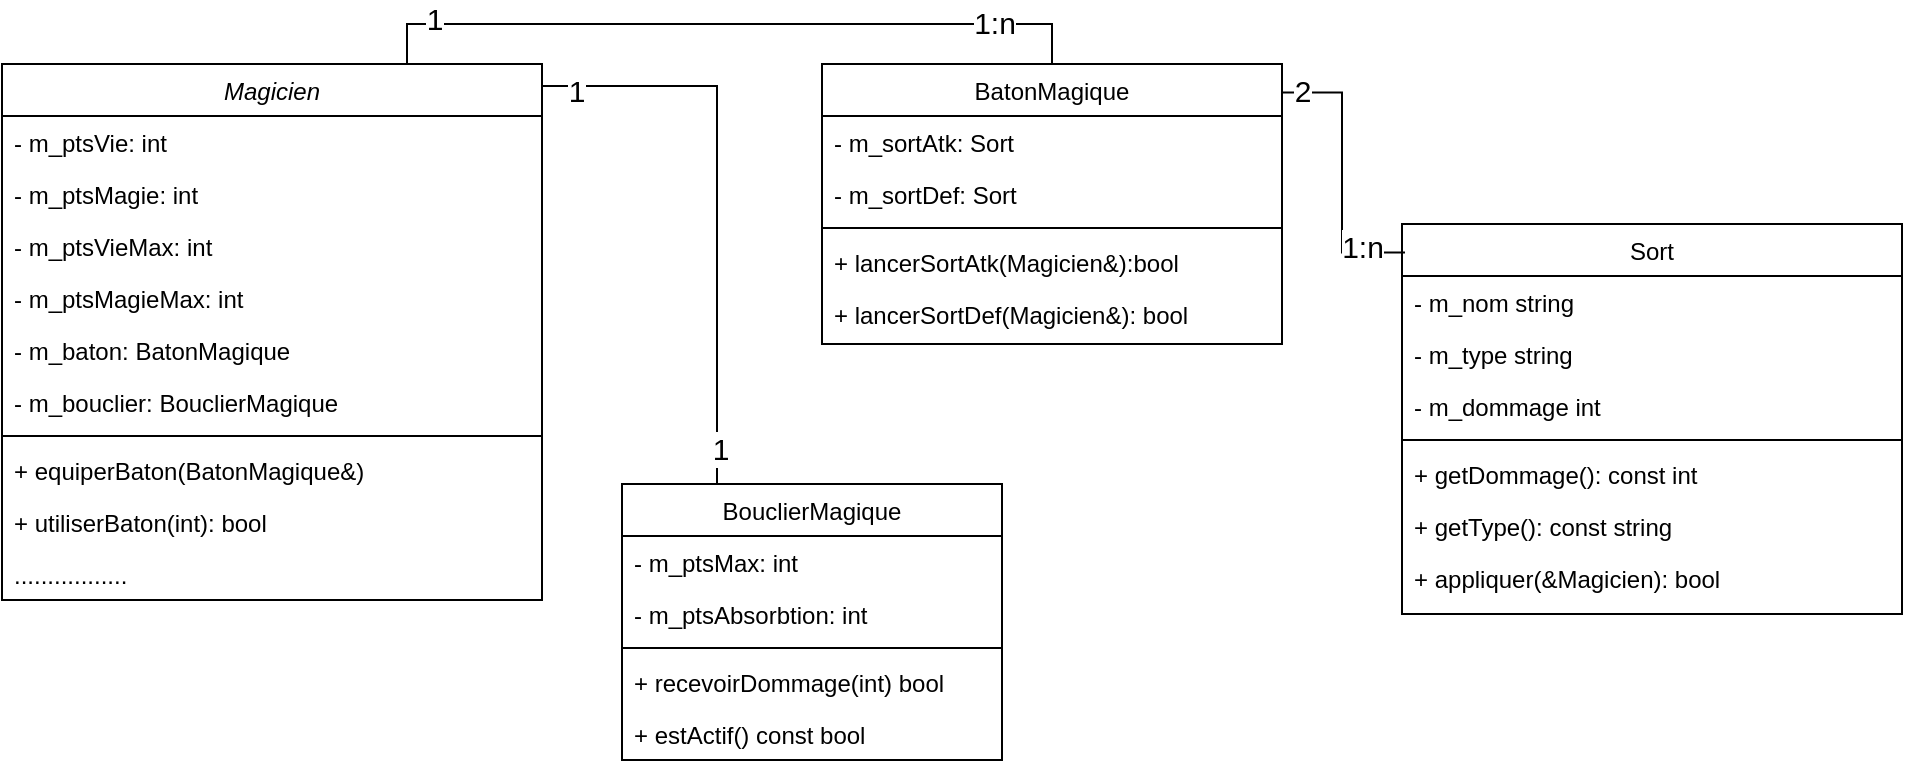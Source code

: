 <mxfile version="13.9.9" type="device"><diagram id="C5RBs43oDa-KdzZeNtuy" name="Page-1"><mxGraphModel dx="1797" dy="558" grid="1" gridSize="10" guides="1" tooltips="1" connect="1" arrows="1" fold="1" page="1" pageScale="1" pageWidth="827" pageHeight="1169" math="0" shadow="0"><root><mxCell id="WIyWlLk6GJQsqaUBKTNV-0"/><mxCell id="WIyWlLk6GJQsqaUBKTNV-1" parent="WIyWlLk6GJQsqaUBKTNV-0"/><mxCell id="Fu6EbNvvC4jVxVslYF91-18" style="edgeStyle=orthogonalEdgeStyle;rounded=0;orthogonalLoop=1;jettySize=auto;html=1;exitX=0.75;exitY=0;exitDx=0;exitDy=0;entryX=0.5;entryY=0;entryDx=0;entryDy=0;fontSize=15;endArrow=none;endFill=0;" parent="WIyWlLk6GJQsqaUBKTNV-1" source="zkfFHV4jXpPFQw0GAbJ--0" target="zkfFHV4jXpPFQw0GAbJ--13" edge="1"><mxGeometry relative="1" as="geometry"/></mxCell><mxCell id="Fu6EbNvvC4jVxVslYF91-19" value="1" style="edgeLabel;html=1;align=center;verticalAlign=middle;resizable=0;points=[];fontSize=15;" parent="Fu6EbNvvC4jVxVslYF91-18" vertex="1" connectable="0"><mxGeometry x="-0.821" y="3" relative="1" as="geometry"><mxPoint x="1" as="offset"/></mxGeometry></mxCell><mxCell id="Fu6EbNvvC4jVxVslYF91-20" value="1:n" style="edgeLabel;html=1;align=center;verticalAlign=middle;resizable=0;points=[];fontSize=15;" parent="Fu6EbNvvC4jVxVslYF91-18" vertex="1" connectable="0"><mxGeometry x="0.73" y="1" relative="1" as="geometry"><mxPoint as="offset"/></mxGeometry></mxCell><mxCell id="zkfFHV4jXpPFQw0GAbJ--0" value="Magicien" style="swimlane;fontStyle=2;align=center;verticalAlign=top;childLayout=stackLayout;horizontal=1;startSize=26;horizontalStack=0;resizeParent=1;resizeLast=0;collapsible=1;marginBottom=0;rounded=0;shadow=0;strokeWidth=1;" parent="WIyWlLk6GJQsqaUBKTNV-1" vertex="1"><mxGeometry x="-50" y="70" width="270" height="268" as="geometry"><mxRectangle x="230" y="140" width="160" height="26" as="alternateBounds"/></mxGeometry></mxCell><mxCell id="Fu6EbNvvC4jVxVslYF91-7" value="- m_ptsVie: int" style="text;align=left;verticalAlign=top;spacingLeft=4;spacingRight=4;overflow=hidden;rotatable=0;points=[[0,0.5],[1,0.5]];portConstraint=eastwest;" parent="zkfFHV4jXpPFQw0GAbJ--0" vertex="1"><mxGeometry y="26" width="270" height="26" as="geometry"/></mxCell><mxCell id="zkfFHV4jXpPFQw0GAbJ--2" value="- m_ptsMagie: int" style="text;align=left;verticalAlign=top;spacingLeft=4;spacingRight=4;overflow=hidden;rotatable=0;points=[[0,0.5],[1,0.5]];portConstraint=eastwest;rounded=0;shadow=0;html=0;" parent="zkfFHV4jXpPFQw0GAbJ--0" vertex="1"><mxGeometry y="52" width="270" height="26" as="geometry"/></mxCell><mxCell id="O_mzWY22UW8SiwUpmsmI-0" value="- m_ptsVieMax: int" style="text;align=left;verticalAlign=top;spacingLeft=4;spacingRight=4;overflow=hidden;rotatable=0;points=[[0,0.5],[1,0.5]];portConstraint=eastwest;rounded=0;shadow=0;html=0;" vertex="1" parent="zkfFHV4jXpPFQw0GAbJ--0"><mxGeometry y="78" width="270" height="26" as="geometry"/></mxCell><mxCell id="O_mzWY22UW8SiwUpmsmI-1" value="- m_ptsMagieMax: int" style="text;align=left;verticalAlign=top;spacingLeft=4;spacingRight=4;overflow=hidden;rotatable=0;points=[[0,0.5],[1,0.5]];portConstraint=eastwest;rounded=0;shadow=0;html=0;" vertex="1" parent="zkfFHV4jXpPFQw0GAbJ--0"><mxGeometry y="104" width="270" height="26" as="geometry"/></mxCell><mxCell id="Fu6EbNvvC4jVxVslYF91-3" value="- m_baton: BatonMagique" style="text;align=left;verticalAlign=top;spacingLeft=4;spacingRight=4;overflow=hidden;rotatable=0;points=[[0,0.5],[1,0.5]];portConstraint=eastwest;rounded=0;shadow=0;html=0;" parent="zkfFHV4jXpPFQw0GAbJ--0" vertex="1"><mxGeometry y="130" width="270" height="26" as="geometry"/></mxCell><mxCell id="zkfFHV4jXpPFQw0GAbJ--3" value="- m_bouclier: BouclierMagique" style="text;align=left;verticalAlign=top;spacingLeft=4;spacingRight=4;overflow=hidden;rotatable=0;points=[[0,0.5],[1,0.5]];portConstraint=eastwest;rounded=0;shadow=0;html=0;" parent="zkfFHV4jXpPFQw0GAbJ--0" vertex="1"><mxGeometry y="156" width="270" height="26" as="geometry"/></mxCell><mxCell id="zkfFHV4jXpPFQw0GAbJ--4" value="" style="line;html=1;strokeWidth=1;align=left;verticalAlign=middle;spacingTop=-1;spacingLeft=3;spacingRight=3;rotatable=0;labelPosition=right;points=[];portConstraint=eastwest;" parent="zkfFHV4jXpPFQw0GAbJ--0" vertex="1"><mxGeometry y="182" width="270" height="8" as="geometry"/></mxCell><mxCell id="zkfFHV4jXpPFQw0GAbJ--5" value="+ equiperBaton(BatonMagique&amp;)" style="text;align=left;verticalAlign=top;spacingLeft=4;spacingRight=4;overflow=hidden;rotatable=0;points=[[0,0.5],[1,0.5]];portConstraint=eastwest;" parent="zkfFHV4jXpPFQw0GAbJ--0" vertex="1"><mxGeometry y="190" width="270" height="26" as="geometry"/></mxCell><mxCell id="Fu6EbNvvC4jVxVslYF91-4" value="+ utiliserBaton(int): bool" style="text;align=left;verticalAlign=top;spacingLeft=4;spacingRight=4;overflow=hidden;rotatable=0;points=[[0,0.5],[1,0.5]];portConstraint=eastwest;" parent="zkfFHV4jXpPFQw0GAbJ--0" vertex="1"><mxGeometry y="216" width="270" height="26" as="geometry"/></mxCell><mxCell id="Fu6EbNvvC4jVxVslYF91-5" value="................." style="text;align=left;verticalAlign=top;spacingLeft=4;spacingRight=4;overflow=hidden;rotatable=0;points=[[0,0.5],[1,0.5]];portConstraint=eastwest;" parent="zkfFHV4jXpPFQw0GAbJ--0" vertex="1"><mxGeometry y="242" width="270" height="26" as="geometry"/></mxCell><mxCell id="Fu6EbNvvC4jVxVslYF91-17" style="edgeStyle=orthogonalEdgeStyle;rounded=0;orthogonalLoop=1;jettySize=auto;html=1;exitX=0.25;exitY=0;exitDx=0;exitDy=0;entryX=1;entryY=0.041;entryDx=0;entryDy=0;entryPerimeter=0;fontSize=15;endArrow=none;endFill=0;" parent="WIyWlLk6GJQsqaUBKTNV-1" source="zkfFHV4jXpPFQw0GAbJ--6" target="zkfFHV4jXpPFQw0GAbJ--0" edge="1"><mxGeometry relative="1" as="geometry"/></mxCell><mxCell id="Fu6EbNvvC4jVxVslYF91-21" value="1" style="edgeLabel;html=1;align=center;verticalAlign=middle;resizable=0;points=[];fontSize=15;" parent="Fu6EbNvvC4jVxVslYF91-17" vertex="1" connectable="0"><mxGeometry x="0.882" y="2" relative="1" as="geometry"><mxPoint as="offset"/></mxGeometry></mxCell><mxCell id="Fu6EbNvvC4jVxVslYF91-22" value="1" style="edgeLabel;html=1;align=center;verticalAlign=middle;resizable=0;points=[];fontSize=15;" parent="Fu6EbNvvC4jVxVslYF91-17" vertex="1" connectable="0"><mxGeometry x="-0.872" relative="1" as="geometry"><mxPoint x="1" as="offset"/></mxGeometry></mxCell><mxCell id="zkfFHV4jXpPFQw0GAbJ--6" value="BouclierMagique" style="swimlane;fontStyle=0;align=center;verticalAlign=top;childLayout=stackLayout;horizontal=1;startSize=26;horizontalStack=0;resizeParent=1;resizeLast=0;collapsible=1;marginBottom=0;rounded=0;shadow=0;strokeWidth=1;" parent="WIyWlLk6GJQsqaUBKTNV-1" vertex="1"><mxGeometry x="260" y="280" width="190" height="138" as="geometry"><mxRectangle x="130" y="380" width="160" height="26" as="alternateBounds"/></mxGeometry></mxCell><mxCell id="Fu6EbNvvC4jVxVslYF91-15" value="- m_ptsMax: int" style="text;align=left;verticalAlign=top;spacingLeft=4;spacingRight=4;overflow=hidden;rotatable=0;points=[[0,0.5],[1,0.5]];portConstraint=eastwest;" parent="zkfFHV4jXpPFQw0GAbJ--6" vertex="1"><mxGeometry y="26" width="190" height="26" as="geometry"/></mxCell><mxCell id="zkfFHV4jXpPFQw0GAbJ--7" value="- m_ptsAbsorbtion: int" style="text;align=left;verticalAlign=top;spacingLeft=4;spacingRight=4;overflow=hidden;rotatable=0;points=[[0,0.5],[1,0.5]];portConstraint=eastwest;" parent="zkfFHV4jXpPFQw0GAbJ--6" vertex="1"><mxGeometry y="52" width="190" height="26" as="geometry"/></mxCell><mxCell id="zkfFHV4jXpPFQw0GAbJ--9" value="" style="line;html=1;strokeWidth=1;align=left;verticalAlign=middle;spacingTop=-1;spacingLeft=3;spacingRight=3;rotatable=0;labelPosition=right;points=[];portConstraint=eastwest;" parent="zkfFHV4jXpPFQw0GAbJ--6" vertex="1"><mxGeometry y="78" width="190" height="8" as="geometry"/></mxCell><mxCell id="Fu6EbNvvC4jVxVslYF91-13" value="+ recevoirDommage(int) bool" style="text;align=left;verticalAlign=top;spacingLeft=4;spacingRight=4;overflow=hidden;rotatable=0;points=[[0,0.5],[1,0.5]];portConstraint=eastwest;" parent="zkfFHV4jXpPFQw0GAbJ--6" vertex="1"><mxGeometry y="86" width="190" height="26" as="geometry"/></mxCell><mxCell id="Fu6EbNvvC4jVxVslYF91-14" value="+ estActif() const bool" style="text;align=left;verticalAlign=top;spacingLeft=4;spacingRight=4;overflow=hidden;rotatable=0;points=[[0,0.5],[1,0.5]];portConstraint=eastwest;" parent="zkfFHV4jXpPFQw0GAbJ--6" vertex="1"><mxGeometry y="112" width="190" height="26" as="geometry"/></mxCell><mxCell id="zkfFHV4jXpPFQw0GAbJ--13" value="BatonMagique" style="swimlane;fontStyle=0;align=center;verticalAlign=top;childLayout=stackLayout;horizontal=1;startSize=26;horizontalStack=0;resizeParent=1;resizeLast=0;collapsible=1;marginBottom=0;rounded=0;shadow=0;strokeWidth=1;" parent="WIyWlLk6GJQsqaUBKTNV-1" vertex="1"><mxGeometry x="360" y="70" width="230" height="140" as="geometry"><mxRectangle x="340" y="380" width="170" height="26" as="alternateBounds"/></mxGeometry></mxCell><mxCell id="Fu6EbNvvC4jVxVslYF91-9" value="- m_sortAtk: Sort" style="text;align=left;verticalAlign=top;spacingLeft=4;spacingRight=4;overflow=hidden;rotatable=0;points=[[0,0.5],[1,0.5]];portConstraint=eastwest;" parent="zkfFHV4jXpPFQw0GAbJ--13" vertex="1"><mxGeometry y="26" width="230" height="26" as="geometry"/></mxCell><mxCell id="Fu6EbNvvC4jVxVslYF91-11" value="- m_sortDef: Sort" style="text;align=left;verticalAlign=top;spacingLeft=4;spacingRight=4;overflow=hidden;rotatable=0;points=[[0,0.5],[1,0.5]];portConstraint=eastwest;" parent="zkfFHV4jXpPFQw0GAbJ--13" vertex="1"><mxGeometry y="52" width="230" height="26" as="geometry"/></mxCell><mxCell id="zkfFHV4jXpPFQw0GAbJ--15" value="" style="line;html=1;strokeWidth=1;align=left;verticalAlign=middle;spacingTop=-1;spacingLeft=3;spacingRight=3;rotatable=0;labelPosition=right;points=[];portConstraint=eastwest;" parent="zkfFHV4jXpPFQw0GAbJ--13" vertex="1"><mxGeometry y="78" width="230" height="8" as="geometry"/></mxCell><mxCell id="Fu6EbNvvC4jVxVslYF91-6" value="+ lancerSortAtk(Magicien&amp;):bool" style="text;align=left;verticalAlign=top;spacingLeft=4;spacingRight=4;overflow=hidden;rotatable=0;points=[[0,0.5],[1,0.5]];portConstraint=eastwest;" parent="zkfFHV4jXpPFQw0GAbJ--13" vertex="1"><mxGeometry y="86" width="230" height="26" as="geometry"/></mxCell><mxCell id="Fu6EbNvvC4jVxVslYF91-12" value="+ lancerSortDef(Magicien&amp;): bool" style="text;align=left;verticalAlign=top;spacingLeft=4;spacingRight=4;overflow=hidden;rotatable=0;points=[[0,0.5],[1,0.5]];portConstraint=eastwest;" parent="zkfFHV4jXpPFQw0GAbJ--13" vertex="1"><mxGeometry y="112" width="230" height="26" as="geometry"/></mxCell><mxCell id="zkfFHV4jXpPFQw0GAbJ--17" value="Sort" style="swimlane;fontStyle=0;align=center;verticalAlign=top;childLayout=stackLayout;horizontal=1;startSize=26;horizontalStack=0;resizeParent=1;resizeLast=0;collapsible=1;marginBottom=0;rounded=0;shadow=0;strokeWidth=1;" parent="WIyWlLk6GJQsqaUBKTNV-1" vertex="1"><mxGeometry x="650" y="150" width="250" height="195" as="geometry"><mxRectangle x="550" y="140" width="160" height="26" as="alternateBounds"/></mxGeometry></mxCell><mxCell id="zkfFHV4jXpPFQw0GAbJ--18" value="- m_nom string" style="text;align=left;verticalAlign=top;spacingLeft=4;spacingRight=4;overflow=hidden;rotatable=0;points=[[0,0.5],[1,0.5]];portConstraint=eastwest;" parent="zkfFHV4jXpPFQw0GAbJ--17" vertex="1"><mxGeometry y="26" width="250" height="26" as="geometry"/></mxCell><mxCell id="zkfFHV4jXpPFQw0GAbJ--19" value="- m_type string" style="text;align=left;verticalAlign=top;spacingLeft=4;spacingRight=4;overflow=hidden;rotatable=0;points=[[0,0.5],[1,0.5]];portConstraint=eastwest;rounded=0;shadow=0;html=0;" parent="zkfFHV4jXpPFQw0GAbJ--17" vertex="1"><mxGeometry y="52" width="250" height="26" as="geometry"/></mxCell><mxCell id="zkfFHV4jXpPFQw0GAbJ--20" value="- m_dommage int" style="text;align=left;verticalAlign=top;spacingLeft=4;spacingRight=4;overflow=hidden;rotatable=0;points=[[0,0.5],[1,0.5]];portConstraint=eastwest;rounded=0;shadow=0;html=0;" parent="zkfFHV4jXpPFQw0GAbJ--17" vertex="1"><mxGeometry y="78" width="250" height="26" as="geometry"/></mxCell><mxCell id="zkfFHV4jXpPFQw0GAbJ--23" value="" style="line;html=1;strokeWidth=1;align=left;verticalAlign=middle;spacingTop=-1;spacingLeft=3;spacingRight=3;rotatable=0;labelPosition=right;points=[];portConstraint=eastwest;" parent="zkfFHV4jXpPFQw0GAbJ--17" vertex="1"><mxGeometry y="104" width="250" height="8" as="geometry"/></mxCell><mxCell id="zkfFHV4jXpPFQw0GAbJ--24" value="+ getDommage(): const int" style="text;align=left;verticalAlign=top;spacingLeft=4;spacingRight=4;overflow=hidden;rotatable=0;points=[[0,0.5],[1,0.5]];portConstraint=eastwest;" parent="zkfFHV4jXpPFQw0GAbJ--17" vertex="1"><mxGeometry y="112" width="250" height="26" as="geometry"/></mxCell><mxCell id="zkfFHV4jXpPFQw0GAbJ--25" value="+ getType(): const string" style="text;align=left;verticalAlign=top;spacingLeft=4;spacingRight=4;overflow=hidden;rotatable=0;points=[[0,0.5],[1,0.5]];portConstraint=eastwest;" parent="zkfFHV4jXpPFQw0GAbJ--17" vertex="1"><mxGeometry y="138" width="250" height="26" as="geometry"/></mxCell><mxCell id="Fu6EbNvvC4jVxVslYF91-1" value="+ appliquer(&amp;Magicien): bool" style="text;align=left;verticalAlign=top;spacingLeft=4;spacingRight=4;overflow=hidden;rotatable=0;points=[[0,0.5],[1,0.5]];portConstraint=eastwest;" parent="zkfFHV4jXpPFQw0GAbJ--17" vertex="1"><mxGeometry y="164" width="250" height="26" as="geometry"/></mxCell><mxCell id="Fu6EbNvvC4jVxVslYF91-16" style="edgeStyle=orthogonalEdgeStyle;rounded=0;orthogonalLoop=1;jettySize=auto;html=1;exitX=1;exitY=0.102;exitDx=0;exitDy=0;entryX=0.006;entryY=0.073;entryDx=0;entryDy=0;entryPerimeter=0;fontSize=15;endArrow=none;endFill=0;exitPerimeter=0;" parent="WIyWlLk6GJQsqaUBKTNV-1" source="zkfFHV4jXpPFQw0GAbJ--13" target="zkfFHV4jXpPFQw0GAbJ--17" edge="1"><mxGeometry relative="1" as="geometry"/></mxCell><mxCell id="Fu6EbNvvC4jVxVslYF91-23" value="1:n" style="edgeLabel;html=1;align=center;verticalAlign=middle;resizable=0;points=[];fontSize=15;" parent="Fu6EbNvvC4jVxVslYF91-16" vertex="1" connectable="0"><mxGeometry x="0.597" y="-1" relative="1" as="geometry"><mxPoint x="7" y="-4" as="offset"/></mxGeometry></mxCell><mxCell id="Fu6EbNvvC4jVxVslYF91-25" value="2" style="edgeLabel;html=1;align=center;verticalAlign=middle;resizable=0;points=[];fontSize=15;" parent="Fu6EbNvvC4jVxVslYF91-16" vertex="1" connectable="0"><mxGeometry x="-0.604" y="2" relative="1" as="geometry"><mxPoint x="-18" as="offset"/></mxGeometry></mxCell></root></mxGraphModel></diagram></mxfile>